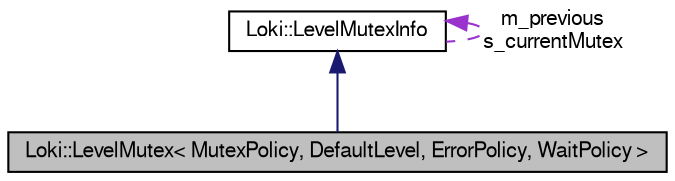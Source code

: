 digraph G
{
  bgcolor="transparent";
  edge [fontname="FreeSans",fontsize="10",labelfontname="FreeSans",labelfontsize="10"];
  node [fontname="FreeSans",fontsize="10",shape=record];
  Node1 [label="Loki::LevelMutex\< MutexPolicy, DefaultLevel, ErrorPolicy, WaitPolicy \>",height=0.2,width=0.4,color="black", fillcolor="grey75", style="filled" fontcolor="black"];
  Node2 -> Node1 [dir=back,color="midnightblue",fontsize="10",style="solid",fontname="FreeSans"];
  Node2 [label="Loki::LevelMutexInfo",height=0.2,width=0.4,color="black",URL="$a00071.html"];
  Node2 -> Node2 [dir=back,color="darkorchid3",fontsize="10",style="dashed",label="m_previous\ns_currentMutex",fontname="FreeSans"];
}

